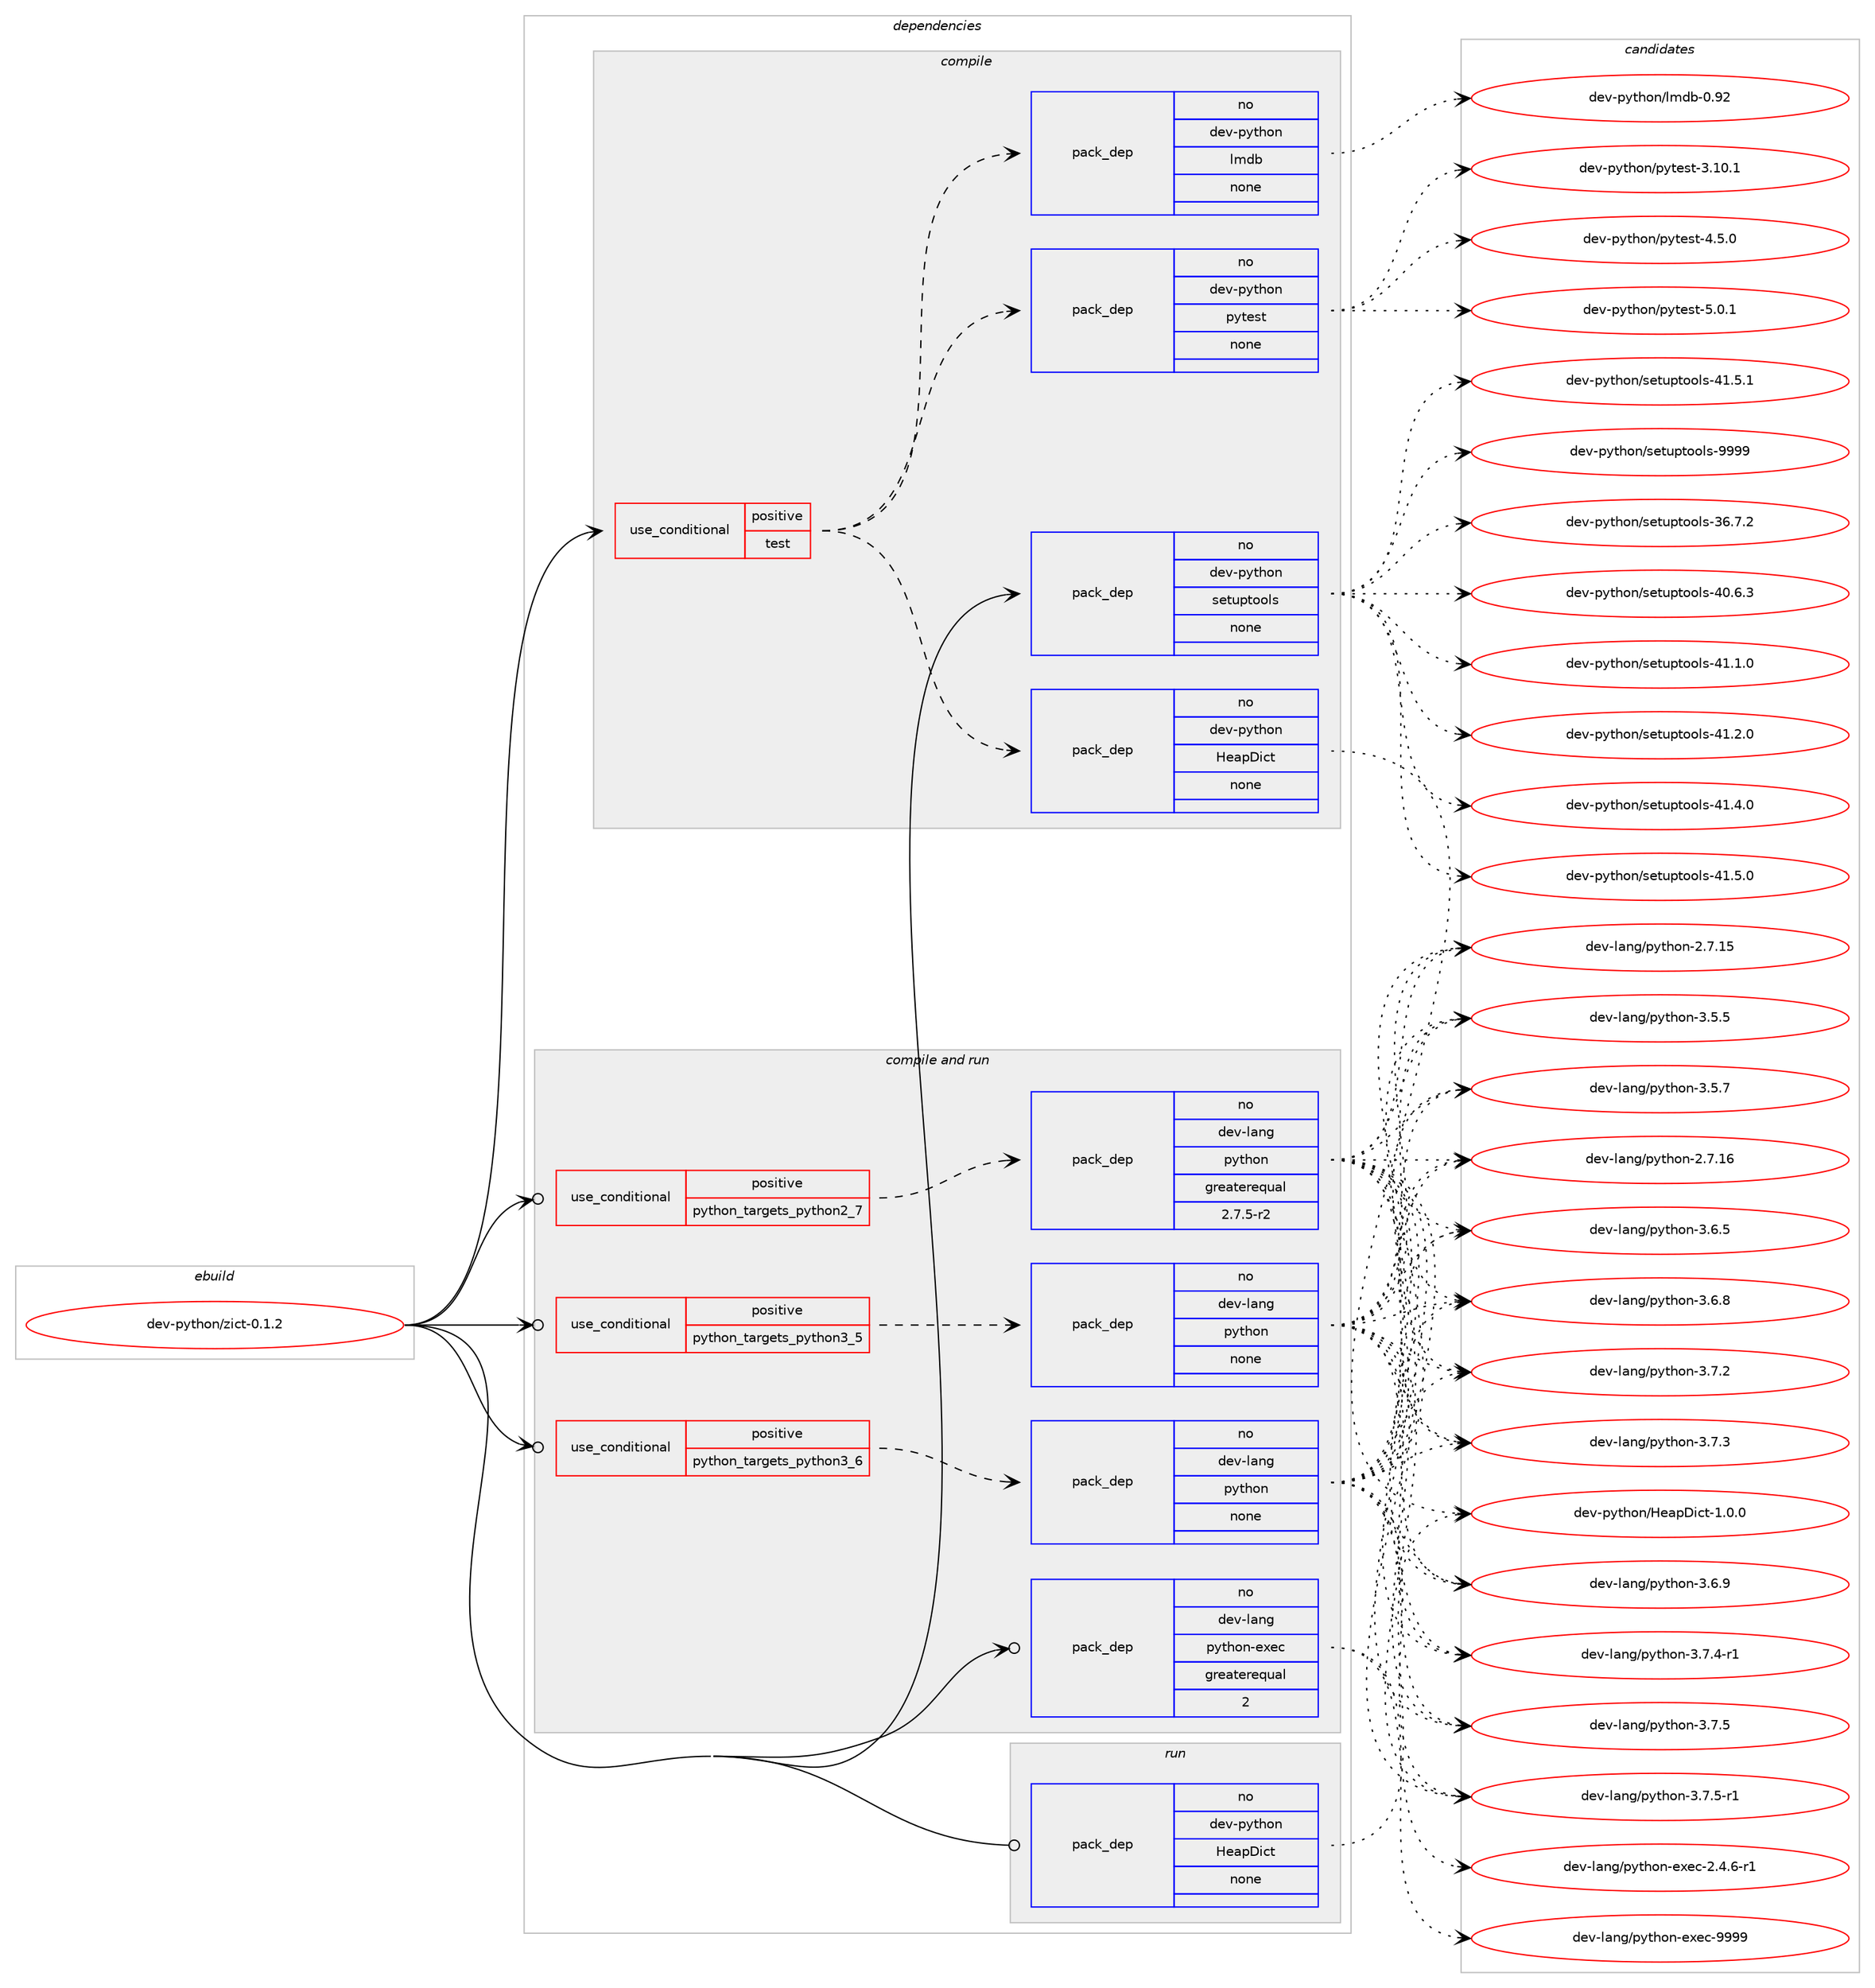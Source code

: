 digraph prolog {

# *************
# Graph options
# *************

newrank=true;
concentrate=true;
compound=true;
graph [rankdir=LR,fontname=Helvetica,fontsize=10,ranksep=1.5];#, ranksep=2.5, nodesep=0.2];
edge  [arrowhead=vee];
node  [fontname=Helvetica,fontsize=10];

# **********
# The ebuild
# **********

subgraph cluster_leftcol {
color=gray;
rank=same;
label=<<i>ebuild</i>>;
id [label="dev-python/zict-0.1.2", color=red, width=4, href="../dev-python/zict-0.1.2.svg"];
}

# ****************
# The dependencies
# ****************

subgraph cluster_midcol {
color=gray;
label=<<i>dependencies</i>>;
subgraph cluster_compile {
fillcolor="#eeeeee";
style=filled;
label=<<i>compile</i>>;
subgraph cond151872 {
dependency645139 [label=<<TABLE BORDER="0" CELLBORDER="1" CELLSPACING="0" CELLPADDING="4"><TR><TD ROWSPAN="3" CELLPADDING="10">use_conditional</TD></TR><TR><TD>positive</TD></TR><TR><TD>test</TD></TR></TABLE>>, shape=none, color=red];
subgraph pack481378 {
dependency645140 [label=<<TABLE BORDER="0" CELLBORDER="1" CELLSPACING="0" CELLPADDING="4" WIDTH="220"><TR><TD ROWSPAN="6" CELLPADDING="30">pack_dep</TD></TR><TR><TD WIDTH="110">no</TD></TR><TR><TD>dev-python</TD></TR><TR><TD>HeapDict</TD></TR><TR><TD>none</TD></TR><TR><TD></TD></TR></TABLE>>, shape=none, color=blue];
}
dependency645139:e -> dependency645140:w [weight=20,style="dashed",arrowhead="vee"];
subgraph pack481379 {
dependency645141 [label=<<TABLE BORDER="0" CELLBORDER="1" CELLSPACING="0" CELLPADDING="4" WIDTH="220"><TR><TD ROWSPAN="6" CELLPADDING="30">pack_dep</TD></TR><TR><TD WIDTH="110">no</TD></TR><TR><TD>dev-python</TD></TR><TR><TD>lmdb</TD></TR><TR><TD>none</TD></TR><TR><TD></TD></TR></TABLE>>, shape=none, color=blue];
}
dependency645139:e -> dependency645141:w [weight=20,style="dashed",arrowhead="vee"];
subgraph pack481380 {
dependency645142 [label=<<TABLE BORDER="0" CELLBORDER="1" CELLSPACING="0" CELLPADDING="4" WIDTH="220"><TR><TD ROWSPAN="6" CELLPADDING="30">pack_dep</TD></TR><TR><TD WIDTH="110">no</TD></TR><TR><TD>dev-python</TD></TR><TR><TD>pytest</TD></TR><TR><TD>none</TD></TR><TR><TD></TD></TR></TABLE>>, shape=none, color=blue];
}
dependency645139:e -> dependency645142:w [weight=20,style="dashed",arrowhead="vee"];
}
id:e -> dependency645139:w [weight=20,style="solid",arrowhead="vee"];
subgraph pack481381 {
dependency645143 [label=<<TABLE BORDER="0" CELLBORDER="1" CELLSPACING="0" CELLPADDING="4" WIDTH="220"><TR><TD ROWSPAN="6" CELLPADDING="30">pack_dep</TD></TR><TR><TD WIDTH="110">no</TD></TR><TR><TD>dev-python</TD></TR><TR><TD>setuptools</TD></TR><TR><TD>none</TD></TR><TR><TD></TD></TR></TABLE>>, shape=none, color=blue];
}
id:e -> dependency645143:w [weight=20,style="solid",arrowhead="vee"];
}
subgraph cluster_compileandrun {
fillcolor="#eeeeee";
style=filled;
label=<<i>compile and run</i>>;
subgraph cond151873 {
dependency645144 [label=<<TABLE BORDER="0" CELLBORDER="1" CELLSPACING="0" CELLPADDING="4"><TR><TD ROWSPAN="3" CELLPADDING="10">use_conditional</TD></TR><TR><TD>positive</TD></TR><TR><TD>python_targets_python2_7</TD></TR></TABLE>>, shape=none, color=red];
subgraph pack481382 {
dependency645145 [label=<<TABLE BORDER="0" CELLBORDER="1" CELLSPACING="0" CELLPADDING="4" WIDTH="220"><TR><TD ROWSPAN="6" CELLPADDING="30">pack_dep</TD></TR><TR><TD WIDTH="110">no</TD></TR><TR><TD>dev-lang</TD></TR><TR><TD>python</TD></TR><TR><TD>greaterequal</TD></TR><TR><TD>2.7.5-r2</TD></TR></TABLE>>, shape=none, color=blue];
}
dependency645144:e -> dependency645145:w [weight=20,style="dashed",arrowhead="vee"];
}
id:e -> dependency645144:w [weight=20,style="solid",arrowhead="odotvee"];
subgraph cond151874 {
dependency645146 [label=<<TABLE BORDER="0" CELLBORDER="1" CELLSPACING="0" CELLPADDING="4"><TR><TD ROWSPAN="3" CELLPADDING="10">use_conditional</TD></TR><TR><TD>positive</TD></TR><TR><TD>python_targets_python3_5</TD></TR></TABLE>>, shape=none, color=red];
subgraph pack481383 {
dependency645147 [label=<<TABLE BORDER="0" CELLBORDER="1" CELLSPACING="0" CELLPADDING="4" WIDTH="220"><TR><TD ROWSPAN="6" CELLPADDING="30">pack_dep</TD></TR><TR><TD WIDTH="110">no</TD></TR><TR><TD>dev-lang</TD></TR><TR><TD>python</TD></TR><TR><TD>none</TD></TR><TR><TD></TD></TR></TABLE>>, shape=none, color=blue];
}
dependency645146:e -> dependency645147:w [weight=20,style="dashed",arrowhead="vee"];
}
id:e -> dependency645146:w [weight=20,style="solid",arrowhead="odotvee"];
subgraph cond151875 {
dependency645148 [label=<<TABLE BORDER="0" CELLBORDER="1" CELLSPACING="0" CELLPADDING="4"><TR><TD ROWSPAN="3" CELLPADDING="10">use_conditional</TD></TR><TR><TD>positive</TD></TR><TR><TD>python_targets_python3_6</TD></TR></TABLE>>, shape=none, color=red];
subgraph pack481384 {
dependency645149 [label=<<TABLE BORDER="0" CELLBORDER="1" CELLSPACING="0" CELLPADDING="4" WIDTH="220"><TR><TD ROWSPAN="6" CELLPADDING="30">pack_dep</TD></TR><TR><TD WIDTH="110">no</TD></TR><TR><TD>dev-lang</TD></TR><TR><TD>python</TD></TR><TR><TD>none</TD></TR><TR><TD></TD></TR></TABLE>>, shape=none, color=blue];
}
dependency645148:e -> dependency645149:w [weight=20,style="dashed",arrowhead="vee"];
}
id:e -> dependency645148:w [weight=20,style="solid",arrowhead="odotvee"];
subgraph pack481385 {
dependency645150 [label=<<TABLE BORDER="0" CELLBORDER="1" CELLSPACING="0" CELLPADDING="4" WIDTH="220"><TR><TD ROWSPAN="6" CELLPADDING="30">pack_dep</TD></TR><TR><TD WIDTH="110">no</TD></TR><TR><TD>dev-lang</TD></TR><TR><TD>python-exec</TD></TR><TR><TD>greaterequal</TD></TR><TR><TD>2</TD></TR></TABLE>>, shape=none, color=blue];
}
id:e -> dependency645150:w [weight=20,style="solid",arrowhead="odotvee"];
}
subgraph cluster_run {
fillcolor="#eeeeee";
style=filled;
label=<<i>run</i>>;
subgraph pack481386 {
dependency645151 [label=<<TABLE BORDER="0" CELLBORDER="1" CELLSPACING="0" CELLPADDING="4" WIDTH="220"><TR><TD ROWSPAN="6" CELLPADDING="30">pack_dep</TD></TR><TR><TD WIDTH="110">no</TD></TR><TR><TD>dev-python</TD></TR><TR><TD>HeapDict</TD></TR><TR><TD>none</TD></TR><TR><TD></TD></TR></TABLE>>, shape=none, color=blue];
}
id:e -> dependency645151:w [weight=20,style="solid",arrowhead="odot"];
}
}

# **************
# The candidates
# **************

subgraph cluster_choices {
rank=same;
color=gray;
label=<<i>candidates</i>>;

subgraph choice481378 {
color=black;
nodesep=1;
choice100101118451121211161041111104772101971126810599116454946484648 [label="dev-python/HeapDict-1.0.0", color=red, width=4,href="../dev-python/HeapDict-1.0.0.svg"];
dependency645140:e -> choice100101118451121211161041111104772101971126810599116454946484648:w [style=dotted,weight="100"];
}
subgraph choice481379 {
color=black;
nodesep=1;
choice1001011184511212111610411111047108109100984548465750 [label="dev-python/lmdb-0.92", color=red, width=4,href="../dev-python/lmdb-0.92.svg"];
dependency645141:e -> choice1001011184511212111610411111047108109100984548465750:w [style=dotted,weight="100"];
}
subgraph choice481380 {
color=black;
nodesep=1;
choice100101118451121211161041111104711212111610111511645514649484649 [label="dev-python/pytest-3.10.1", color=red, width=4,href="../dev-python/pytest-3.10.1.svg"];
choice1001011184511212111610411111047112121116101115116455246534648 [label="dev-python/pytest-4.5.0", color=red, width=4,href="../dev-python/pytest-4.5.0.svg"];
choice1001011184511212111610411111047112121116101115116455346484649 [label="dev-python/pytest-5.0.1", color=red, width=4,href="../dev-python/pytest-5.0.1.svg"];
dependency645142:e -> choice100101118451121211161041111104711212111610111511645514649484649:w [style=dotted,weight="100"];
dependency645142:e -> choice1001011184511212111610411111047112121116101115116455246534648:w [style=dotted,weight="100"];
dependency645142:e -> choice1001011184511212111610411111047112121116101115116455346484649:w [style=dotted,weight="100"];
}
subgraph choice481381 {
color=black;
nodesep=1;
choice100101118451121211161041111104711510111611711211611111110811545515446554650 [label="dev-python/setuptools-36.7.2", color=red, width=4,href="../dev-python/setuptools-36.7.2.svg"];
choice100101118451121211161041111104711510111611711211611111110811545524846544651 [label="dev-python/setuptools-40.6.3", color=red, width=4,href="../dev-python/setuptools-40.6.3.svg"];
choice100101118451121211161041111104711510111611711211611111110811545524946494648 [label="dev-python/setuptools-41.1.0", color=red, width=4,href="../dev-python/setuptools-41.1.0.svg"];
choice100101118451121211161041111104711510111611711211611111110811545524946504648 [label="dev-python/setuptools-41.2.0", color=red, width=4,href="../dev-python/setuptools-41.2.0.svg"];
choice100101118451121211161041111104711510111611711211611111110811545524946524648 [label="dev-python/setuptools-41.4.0", color=red, width=4,href="../dev-python/setuptools-41.4.0.svg"];
choice100101118451121211161041111104711510111611711211611111110811545524946534648 [label="dev-python/setuptools-41.5.0", color=red, width=4,href="../dev-python/setuptools-41.5.0.svg"];
choice100101118451121211161041111104711510111611711211611111110811545524946534649 [label="dev-python/setuptools-41.5.1", color=red, width=4,href="../dev-python/setuptools-41.5.1.svg"];
choice10010111845112121116104111110471151011161171121161111111081154557575757 [label="dev-python/setuptools-9999", color=red, width=4,href="../dev-python/setuptools-9999.svg"];
dependency645143:e -> choice100101118451121211161041111104711510111611711211611111110811545515446554650:w [style=dotted,weight="100"];
dependency645143:e -> choice100101118451121211161041111104711510111611711211611111110811545524846544651:w [style=dotted,weight="100"];
dependency645143:e -> choice100101118451121211161041111104711510111611711211611111110811545524946494648:w [style=dotted,weight="100"];
dependency645143:e -> choice100101118451121211161041111104711510111611711211611111110811545524946504648:w [style=dotted,weight="100"];
dependency645143:e -> choice100101118451121211161041111104711510111611711211611111110811545524946524648:w [style=dotted,weight="100"];
dependency645143:e -> choice100101118451121211161041111104711510111611711211611111110811545524946534648:w [style=dotted,weight="100"];
dependency645143:e -> choice100101118451121211161041111104711510111611711211611111110811545524946534649:w [style=dotted,weight="100"];
dependency645143:e -> choice10010111845112121116104111110471151011161171121161111111081154557575757:w [style=dotted,weight="100"];
}
subgraph choice481382 {
color=black;
nodesep=1;
choice10010111845108971101034711212111610411111045504655464953 [label="dev-lang/python-2.7.15", color=red, width=4,href="../dev-lang/python-2.7.15.svg"];
choice10010111845108971101034711212111610411111045504655464954 [label="dev-lang/python-2.7.16", color=red, width=4,href="../dev-lang/python-2.7.16.svg"];
choice100101118451089711010347112121116104111110455146534653 [label="dev-lang/python-3.5.5", color=red, width=4,href="../dev-lang/python-3.5.5.svg"];
choice100101118451089711010347112121116104111110455146534655 [label="dev-lang/python-3.5.7", color=red, width=4,href="../dev-lang/python-3.5.7.svg"];
choice100101118451089711010347112121116104111110455146544653 [label="dev-lang/python-3.6.5", color=red, width=4,href="../dev-lang/python-3.6.5.svg"];
choice100101118451089711010347112121116104111110455146544656 [label="dev-lang/python-3.6.8", color=red, width=4,href="../dev-lang/python-3.6.8.svg"];
choice100101118451089711010347112121116104111110455146544657 [label="dev-lang/python-3.6.9", color=red, width=4,href="../dev-lang/python-3.6.9.svg"];
choice100101118451089711010347112121116104111110455146554650 [label="dev-lang/python-3.7.2", color=red, width=4,href="../dev-lang/python-3.7.2.svg"];
choice100101118451089711010347112121116104111110455146554651 [label="dev-lang/python-3.7.3", color=red, width=4,href="../dev-lang/python-3.7.3.svg"];
choice1001011184510897110103471121211161041111104551465546524511449 [label="dev-lang/python-3.7.4-r1", color=red, width=4,href="../dev-lang/python-3.7.4-r1.svg"];
choice100101118451089711010347112121116104111110455146554653 [label="dev-lang/python-3.7.5", color=red, width=4,href="../dev-lang/python-3.7.5.svg"];
choice1001011184510897110103471121211161041111104551465546534511449 [label="dev-lang/python-3.7.5-r1", color=red, width=4,href="../dev-lang/python-3.7.5-r1.svg"];
dependency645145:e -> choice10010111845108971101034711212111610411111045504655464953:w [style=dotted,weight="100"];
dependency645145:e -> choice10010111845108971101034711212111610411111045504655464954:w [style=dotted,weight="100"];
dependency645145:e -> choice100101118451089711010347112121116104111110455146534653:w [style=dotted,weight="100"];
dependency645145:e -> choice100101118451089711010347112121116104111110455146534655:w [style=dotted,weight="100"];
dependency645145:e -> choice100101118451089711010347112121116104111110455146544653:w [style=dotted,weight="100"];
dependency645145:e -> choice100101118451089711010347112121116104111110455146544656:w [style=dotted,weight="100"];
dependency645145:e -> choice100101118451089711010347112121116104111110455146544657:w [style=dotted,weight="100"];
dependency645145:e -> choice100101118451089711010347112121116104111110455146554650:w [style=dotted,weight="100"];
dependency645145:e -> choice100101118451089711010347112121116104111110455146554651:w [style=dotted,weight="100"];
dependency645145:e -> choice1001011184510897110103471121211161041111104551465546524511449:w [style=dotted,weight="100"];
dependency645145:e -> choice100101118451089711010347112121116104111110455146554653:w [style=dotted,weight="100"];
dependency645145:e -> choice1001011184510897110103471121211161041111104551465546534511449:w [style=dotted,weight="100"];
}
subgraph choice481383 {
color=black;
nodesep=1;
choice10010111845108971101034711212111610411111045504655464953 [label="dev-lang/python-2.7.15", color=red, width=4,href="../dev-lang/python-2.7.15.svg"];
choice10010111845108971101034711212111610411111045504655464954 [label="dev-lang/python-2.7.16", color=red, width=4,href="../dev-lang/python-2.7.16.svg"];
choice100101118451089711010347112121116104111110455146534653 [label="dev-lang/python-3.5.5", color=red, width=4,href="../dev-lang/python-3.5.5.svg"];
choice100101118451089711010347112121116104111110455146534655 [label="dev-lang/python-3.5.7", color=red, width=4,href="../dev-lang/python-3.5.7.svg"];
choice100101118451089711010347112121116104111110455146544653 [label="dev-lang/python-3.6.5", color=red, width=4,href="../dev-lang/python-3.6.5.svg"];
choice100101118451089711010347112121116104111110455146544656 [label="dev-lang/python-3.6.8", color=red, width=4,href="../dev-lang/python-3.6.8.svg"];
choice100101118451089711010347112121116104111110455146544657 [label="dev-lang/python-3.6.9", color=red, width=4,href="../dev-lang/python-3.6.9.svg"];
choice100101118451089711010347112121116104111110455146554650 [label="dev-lang/python-3.7.2", color=red, width=4,href="../dev-lang/python-3.7.2.svg"];
choice100101118451089711010347112121116104111110455146554651 [label="dev-lang/python-3.7.3", color=red, width=4,href="../dev-lang/python-3.7.3.svg"];
choice1001011184510897110103471121211161041111104551465546524511449 [label="dev-lang/python-3.7.4-r1", color=red, width=4,href="../dev-lang/python-3.7.4-r1.svg"];
choice100101118451089711010347112121116104111110455146554653 [label="dev-lang/python-3.7.5", color=red, width=4,href="../dev-lang/python-3.7.5.svg"];
choice1001011184510897110103471121211161041111104551465546534511449 [label="dev-lang/python-3.7.5-r1", color=red, width=4,href="../dev-lang/python-3.7.5-r1.svg"];
dependency645147:e -> choice10010111845108971101034711212111610411111045504655464953:w [style=dotted,weight="100"];
dependency645147:e -> choice10010111845108971101034711212111610411111045504655464954:w [style=dotted,weight="100"];
dependency645147:e -> choice100101118451089711010347112121116104111110455146534653:w [style=dotted,weight="100"];
dependency645147:e -> choice100101118451089711010347112121116104111110455146534655:w [style=dotted,weight="100"];
dependency645147:e -> choice100101118451089711010347112121116104111110455146544653:w [style=dotted,weight="100"];
dependency645147:e -> choice100101118451089711010347112121116104111110455146544656:w [style=dotted,weight="100"];
dependency645147:e -> choice100101118451089711010347112121116104111110455146544657:w [style=dotted,weight="100"];
dependency645147:e -> choice100101118451089711010347112121116104111110455146554650:w [style=dotted,weight="100"];
dependency645147:e -> choice100101118451089711010347112121116104111110455146554651:w [style=dotted,weight="100"];
dependency645147:e -> choice1001011184510897110103471121211161041111104551465546524511449:w [style=dotted,weight="100"];
dependency645147:e -> choice100101118451089711010347112121116104111110455146554653:w [style=dotted,weight="100"];
dependency645147:e -> choice1001011184510897110103471121211161041111104551465546534511449:w [style=dotted,weight="100"];
}
subgraph choice481384 {
color=black;
nodesep=1;
choice10010111845108971101034711212111610411111045504655464953 [label="dev-lang/python-2.7.15", color=red, width=4,href="../dev-lang/python-2.7.15.svg"];
choice10010111845108971101034711212111610411111045504655464954 [label="dev-lang/python-2.7.16", color=red, width=4,href="../dev-lang/python-2.7.16.svg"];
choice100101118451089711010347112121116104111110455146534653 [label="dev-lang/python-3.5.5", color=red, width=4,href="../dev-lang/python-3.5.5.svg"];
choice100101118451089711010347112121116104111110455146534655 [label="dev-lang/python-3.5.7", color=red, width=4,href="../dev-lang/python-3.5.7.svg"];
choice100101118451089711010347112121116104111110455146544653 [label="dev-lang/python-3.6.5", color=red, width=4,href="../dev-lang/python-3.6.5.svg"];
choice100101118451089711010347112121116104111110455146544656 [label="dev-lang/python-3.6.8", color=red, width=4,href="../dev-lang/python-3.6.8.svg"];
choice100101118451089711010347112121116104111110455146544657 [label="dev-lang/python-3.6.9", color=red, width=4,href="../dev-lang/python-3.6.9.svg"];
choice100101118451089711010347112121116104111110455146554650 [label="dev-lang/python-3.7.2", color=red, width=4,href="../dev-lang/python-3.7.2.svg"];
choice100101118451089711010347112121116104111110455146554651 [label="dev-lang/python-3.7.3", color=red, width=4,href="../dev-lang/python-3.7.3.svg"];
choice1001011184510897110103471121211161041111104551465546524511449 [label="dev-lang/python-3.7.4-r1", color=red, width=4,href="../dev-lang/python-3.7.4-r1.svg"];
choice100101118451089711010347112121116104111110455146554653 [label="dev-lang/python-3.7.5", color=red, width=4,href="../dev-lang/python-3.7.5.svg"];
choice1001011184510897110103471121211161041111104551465546534511449 [label="dev-lang/python-3.7.5-r1", color=red, width=4,href="../dev-lang/python-3.7.5-r1.svg"];
dependency645149:e -> choice10010111845108971101034711212111610411111045504655464953:w [style=dotted,weight="100"];
dependency645149:e -> choice10010111845108971101034711212111610411111045504655464954:w [style=dotted,weight="100"];
dependency645149:e -> choice100101118451089711010347112121116104111110455146534653:w [style=dotted,weight="100"];
dependency645149:e -> choice100101118451089711010347112121116104111110455146534655:w [style=dotted,weight="100"];
dependency645149:e -> choice100101118451089711010347112121116104111110455146544653:w [style=dotted,weight="100"];
dependency645149:e -> choice100101118451089711010347112121116104111110455146544656:w [style=dotted,weight="100"];
dependency645149:e -> choice100101118451089711010347112121116104111110455146544657:w [style=dotted,weight="100"];
dependency645149:e -> choice100101118451089711010347112121116104111110455146554650:w [style=dotted,weight="100"];
dependency645149:e -> choice100101118451089711010347112121116104111110455146554651:w [style=dotted,weight="100"];
dependency645149:e -> choice1001011184510897110103471121211161041111104551465546524511449:w [style=dotted,weight="100"];
dependency645149:e -> choice100101118451089711010347112121116104111110455146554653:w [style=dotted,weight="100"];
dependency645149:e -> choice1001011184510897110103471121211161041111104551465546534511449:w [style=dotted,weight="100"];
}
subgraph choice481385 {
color=black;
nodesep=1;
choice10010111845108971101034711212111610411111045101120101994550465246544511449 [label="dev-lang/python-exec-2.4.6-r1", color=red, width=4,href="../dev-lang/python-exec-2.4.6-r1.svg"];
choice10010111845108971101034711212111610411111045101120101994557575757 [label="dev-lang/python-exec-9999", color=red, width=4,href="../dev-lang/python-exec-9999.svg"];
dependency645150:e -> choice10010111845108971101034711212111610411111045101120101994550465246544511449:w [style=dotted,weight="100"];
dependency645150:e -> choice10010111845108971101034711212111610411111045101120101994557575757:w [style=dotted,weight="100"];
}
subgraph choice481386 {
color=black;
nodesep=1;
choice100101118451121211161041111104772101971126810599116454946484648 [label="dev-python/HeapDict-1.0.0", color=red, width=4,href="../dev-python/HeapDict-1.0.0.svg"];
dependency645151:e -> choice100101118451121211161041111104772101971126810599116454946484648:w [style=dotted,weight="100"];
}
}

}
